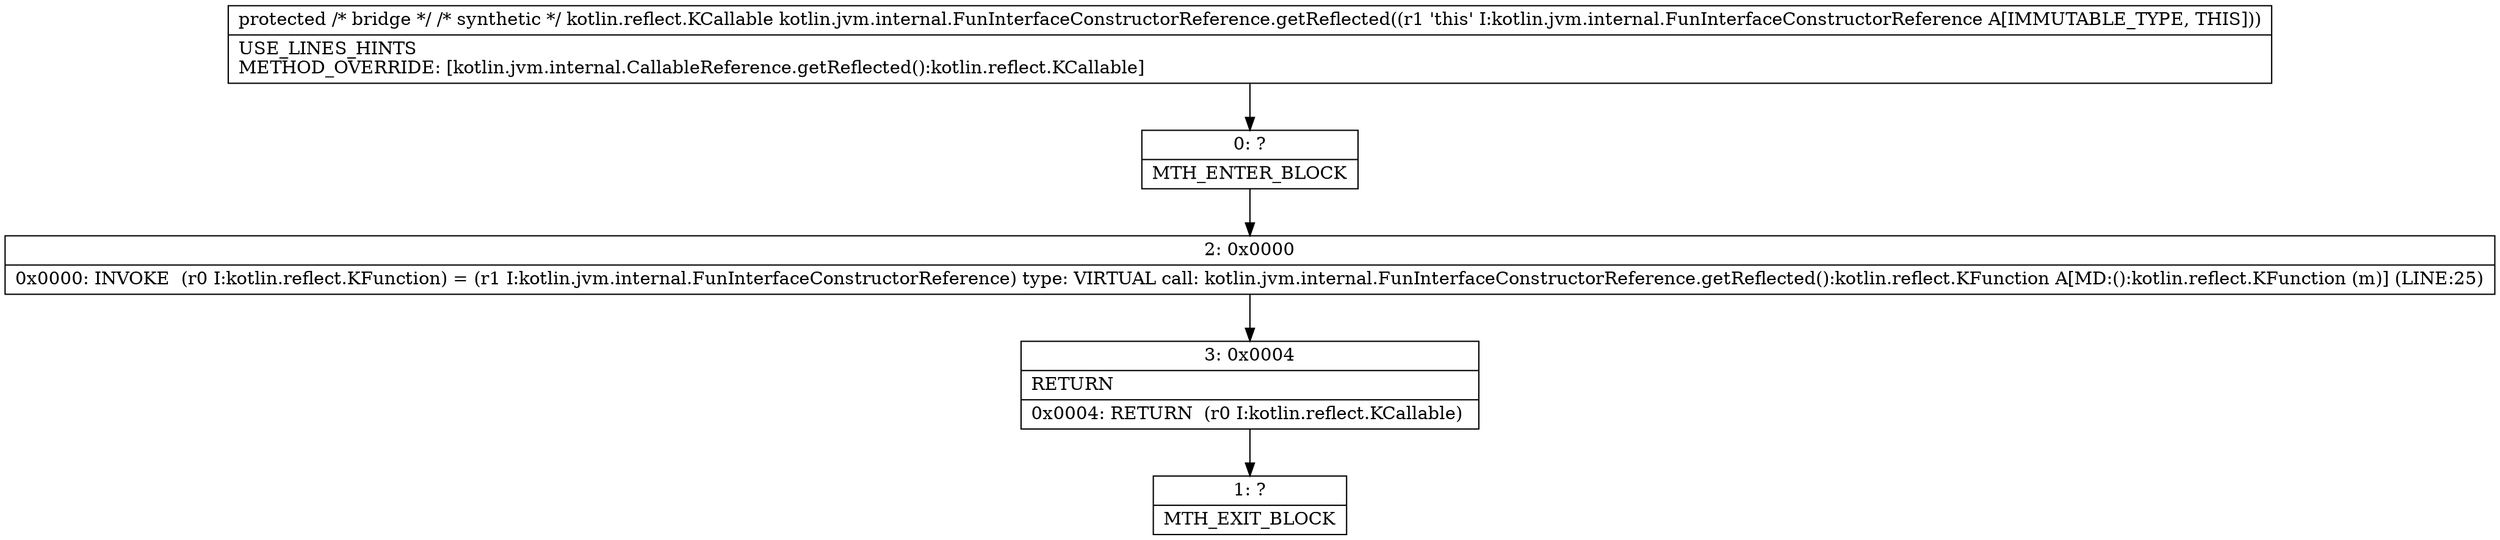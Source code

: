 digraph "CFG forkotlin.jvm.internal.FunInterfaceConstructorReference.getReflected()Lkotlin\/reflect\/KCallable;" {
Node_0 [shape=record,label="{0\:\ ?|MTH_ENTER_BLOCK\l}"];
Node_2 [shape=record,label="{2\:\ 0x0000|0x0000: INVOKE  (r0 I:kotlin.reflect.KFunction) = (r1 I:kotlin.jvm.internal.FunInterfaceConstructorReference) type: VIRTUAL call: kotlin.jvm.internal.FunInterfaceConstructorReference.getReflected():kotlin.reflect.KFunction A[MD:():kotlin.reflect.KFunction (m)] (LINE:25)\l}"];
Node_3 [shape=record,label="{3\:\ 0x0004|RETURN\l|0x0004: RETURN  (r0 I:kotlin.reflect.KCallable) \l}"];
Node_1 [shape=record,label="{1\:\ ?|MTH_EXIT_BLOCK\l}"];
MethodNode[shape=record,label="{protected \/* bridge *\/ \/* synthetic *\/ kotlin.reflect.KCallable kotlin.jvm.internal.FunInterfaceConstructorReference.getReflected((r1 'this' I:kotlin.jvm.internal.FunInterfaceConstructorReference A[IMMUTABLE_TYPE, THIS]))  | USE_LINES_HINTS\lMETHOD_OVERRIDE: [kotlin.jvm.internal.CallableReference.getReflected():kotlin.reflect.KCallable]\l}"];
MethodNode -> Node_0;Node_0 -> Node_2;
Node_2 -> Node_3;
Node_3 -> Node_1;
}

